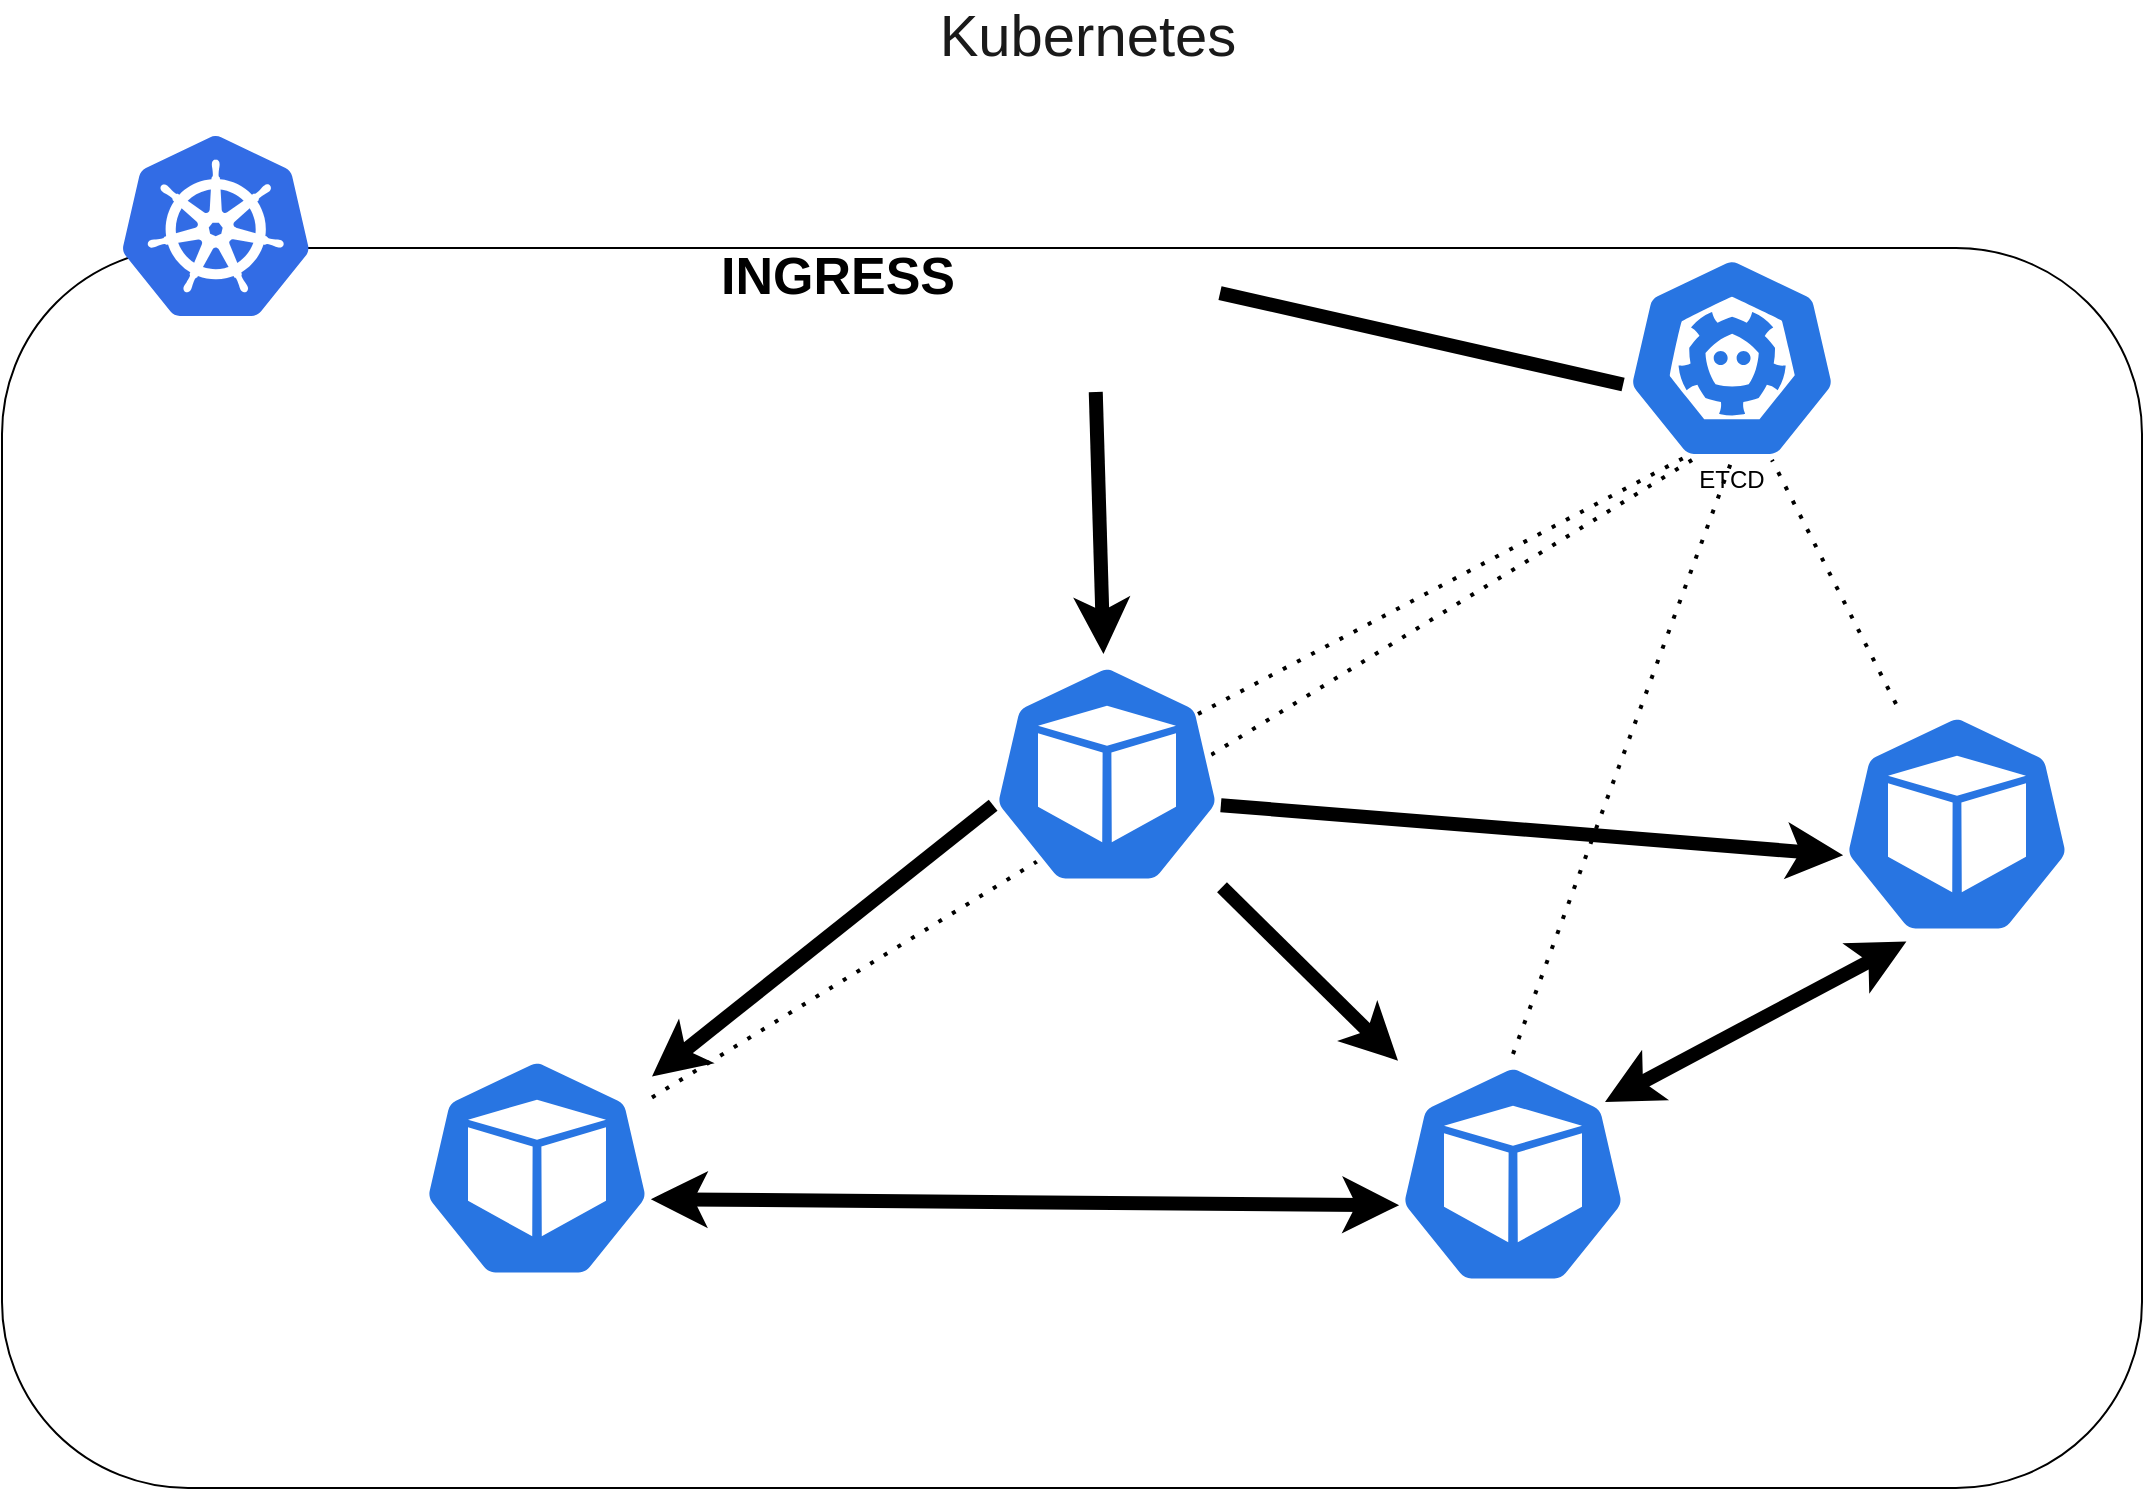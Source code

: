 <mxfile version="14.4.9" type="device"><diagram id="Ht1M8jgEwFfnCIfOTk4-" name="Page-1"><mxGraphModel dx="1240" dy="657" grid="1" gridSize="10" guides="1" tooltips="1" connect="1" arrows="1" fold="1" page="1" pageScale="1" pageWidth="1169" pageHeight="827" math="0" shadow="0"><root><mxCell id="0"/><mxCell id="1" parent="0"/><mxCell id="bcjZC-0cEhcEtz2-tM5e-122" value="" style="rounded=1;whiteSpace=wrap;html=1;fillColor=none;" parent="1" vertex="1"><mxGeometry x="32" y="127" width="1070" height="620" as="geometry"/></mxCell><mxCell id="bcjZC-0cEhcEtz2-tM5e-123" value="" style="aspect=fixed;html=1;points=[];align=center;image;fontSize=12;image=img/lib/mscae/Kubernetes.svg;" parent="1" vertex="1"><mxGeometry x="92" y="71" width="93.75" height="90" as="geometry"/></mxCell><mxCell id="bcjZC-0cEhcEtz2-tM5e-124" value="" style="shape=image;html=1;verticalAlign=top;verticalLabelPosition=bottom;labelBackgroundColor=#ffffff;imageAspect=0;aspect=fixed;image=https://cdn1.iconfinder.com/data/icons/hex-ico/128/ingress.png;fillColor=none;" parent="1" vertex="1"><mxGeometry x="513" y="71" width="128" height="128" as="geometry"/></mxCell><mxCell id="bcjZC-0cEhcEtz2-tM5e-127" value="" style="html=1;dashed=0;whitespace=wrap;fillColor=#2875E2;strokeColor=#ffffff;points=[[0.005,0.63,0],[0.1,0.2,0],[0.9,0.2,0],[0.5,0,0],[0.995,0.63,0],[0.72,0.99,0],[0.5,1,0],[0.28,0.99,0]];shape=mxgraph.kubernetes.icon;prIcon=pod" parent="1" vertex="1"><mxGeometry x="952" y="355" width="115" height="120" as="geometry"/></mxCell><mxCell id="bcjZC-0cEhcEtz2-tM5e-128" value="" style="html=1;dashed=0;whitespace=wrap;fillColor=#2875E2;strokeColor=#ffffff;points=[[0.005,0.63,0],[0.1,0.2,0],[0.9,0.2,0],[0.5,0,0],[0.995,0.63,0],[0.72,0.99,0],[0.5,1,0],[0.28,0.99,0]];shape=mxgraph.kubernetes.icon;prIcon=etcd" parent="1" vertex="1"><mxGeometry x="842" y="131" width="110" height="102" as="geometry"/></mxCell><mxCell id="bcjZC-0cEhcEtz2-tM5e-129" value="" style="html=1;dashed=0;whitespace=wrap;fillColor=#2875E2;strokeColor=#ffffff;points=[[0.005,0.63,0],[0.1,0.2,0],[0.9,0.2,0],[0.5,0,0],[0.995,0.63,0],[0.72,0.99,0],[0.5,1,0],[0.28,0.99,0]];shape=mxgraph.kubernetes.icon;prIcon=pod" parent="1" vertex="1"><mxGeometry x="242" y="527" width="115" height="120" as="geometry"/></mxCell><mxCell id="bcjZC-0cEhcEtz2-tM5e-132" value="&lt;font style=&quot;font-size: 26px&quot;&gt;&lt;b&gt;INGRESS&lt;/b&gt;&lt;/font&gt;" style="text;html=1;strokeColor=none;fillColor=none;align=center;verticalAlign=middle;whiteSpace=wrap;rounded=0;" parent="1" vertex="1"><mxGeometry x="430" y="131" width="40" height="20" as="geometry"/></mxCell><mxCell id="bcjZC-0cEhcEtz2-tM5e-133" value="ETCD" style="text;html=1;strokeColor=none;fillColor=none;align=center;verticalAlign=middle;whiteSpace=wrap;rounded=0;" parent="1" vertex="1"><mxGeometry x="877" y="233" width="40" height="20" as="geometry"/></mxCell><mxCell id="bcjZC-0cEhcEtz2-tM5e-136" value="" style="html=1;dashed=0;whitespace=wrap;fillColor=#2875E2;strokeColor=#ffffff;points=[[0.005,0.63,0],[0.1,0.2,0],[0.9,0.2,0],[0.5,0,0],[0.995,0.63,0],[0.72,0.99,0],[0.5,1,0],[0.28,0.99,0]];shape=mxgraph.kubernetes.icon;prIcon=pod" parent="1" vertex="1"><mxGeometry x="730" y="530" width="115" height="120" as="geometry"/></mxCell><mxCell id="bcjZC-0cEhcEtz2-tM5e-143" value="" style="endArrow=none;dashed=1;html=1;dashPattern=1 3;strokeWidth=2;entryX=1;entryY=0;entryDx=0;entryDy=0;" parent="1" source="bcjZC-0cEhcEtz2-tM5e-127" target="bcjZC-0cEhcEtz2-tM5e-133" edge="1"><mxGeometry width="50" height="50" relative="1" as="geometry"><mxPoint x="1052" y="551" as="sourcePoint"/><mxPoint x="1102" y="501" as="targetPoint"/></mxGeometry></mxCell><mxCell id="bcjZC-0cEhcEtz2-tM5e-144" value="" style="endArrow=none;dashed=1;html=1;dashPattern=1 3;strokeWidth=2;exitX=0.5;exitY=0;exitDx=0;exitDy=0;exitPerimeter=0;entryX=0.5;entryY=0;entryDx=0;entryDy=0;" parent="1" source="bcjZC-0cEhcEtz2-tM5e-136" target="bcjZC-0cEhcEtz2-tM5e-133" edge="1"><mxGeometry width="50" height="50" relative="1" as="geometry"><mxPoint x="962" y="387.775" as="sourcePoint"/><mxPoint x="651.0" y="186.434" as="targetPoint"/></mxGeometry></mxCell><mxCell id="bcjZC-0cEhcEtz2-tM5e-145" value="" style="endArrow=none;dashed=1;html=1;dashPattern=1 3;strokeWidth=2;entryX=0;entryY=0;entryDx=0;entryDy=0;" parent="1" source="bcjZC-0cEhcEtz2-tM5e-129" target="bcjZC-0cEhcEtz2-tM5e-133" edge="1"><mxGeometry width="50" height="50" relative="1" as="geometry"><mxPoint x="972" y="397.775" as="sourcePoint"/><mxPoint x="661.0" y="196.434" as="targetPoint"/></mxGeometry></mxCell><mxCell id="bcjZC-0cEhcEtz2-tM5e-147" value="" style="endArrow=none;html=1;strokeWidth=7;entryX=0.005;entryY=0.63;entryDx=0;entryDy=0;entryPerimeter=0;" parent="1" source="bcjZC-0cEhcEtz2-tM5e-124" target="bcjZC-0cEhcEtz2-tM5e-128" edge="1"><mxGeometry width="50" height="50" relative="1" as="geometry"><mxPoint x="1052" y="551" as="sourcePoint"/><mxPoint x="1102" y="501" as="targetPoint"/></mxGeometry></mxCell><mxCell id="bcjZC-0cEhcEtz2-tM5e-148" value="" style="endArrow=classic;startArrow=classic;html=1;strokeWidth=7;exitX=0.995;exitY=0.63;exitDx=0;exitDy=0;exitPerimeter=0;entryX=0.005;entryY=0.63;entryDx=0;entryDy=0;entryPerimeter=0;" parent="1" source="bcjZC-0cEhcEtz2-tM5e-129" target="bcjZC-0cEhcEtz2-tM5e-136" edge="1"><mxGeometry width="50" height="50" relative="1" as="geometry"><mxPoint x="1052" y="551" as="sourcePoint"/><mxPoint x="1102" y="501" as="targetPoint"/></mxGeometry></mxCell><mxCell id="bcjZC-0cEhcEtz2-tM5e-150" value="" style="endArrow=classic;startArrow=classic;html=1;strokeWidth=7;exitX=0.9;exitY=0.2;exitDx=0;exitDy=0;exitPerimeter=0;entryX=0.28;entryY=0.99;entryDx=0;entryDy=0;entryPerimeter=0;" parent="1" source="bcjZC-0cEhcEtz2-tM5e-136" target="bcjZC-0cEhcEtz2-tM5e-127" edge="1"><mxGeometry width="50" height="50" relative="1" as="geometry"><mxPoint x="941.995" y="541.0" as="sourcePoint"/><mxPoint x="1398.145" y="545.0" as="targetPoint"/></mxGeometry></mxCell><mxCell id="bcjZC-0cEhcEtz2-tM5e-154" value="Kubernetes" style="text;html=1;strokeColor=none;fillColor=none;align=center;verticalAlign=middle;whiteSpace=wrap;rounded=0;fontSize=29;fontColor=#1A1A1A;" parent="1" vertex="1"><mxGeometry x="354.5" y="11" width="440" height="20" as="geometry"/></mxCell><mxCell id="kgtthKoyU2qtPQ4WtC6o-2" value="" style="html=1;dashed=0;whitespace=wrap;fillColor=#2875E2;strokeColor=#ffffff;points=[[0.005,0.63,0],[0.1,0.2,0],[0.9,0.2,0],[0.5,0,0],[0.995,0.63,0],[0.72,0.99,0],[0.5,1,0],[0.28,0.99,0]];shape=mxgraph.kubernetes.icon;prIcon=pod" parent="1" vertex="1"><mxGeometry x="527" y="330" width="115" height="120" as="geometry"/></mxCell><mxCell id="kgtthKoyU2qtPQ4WtC6o-3" value="" style="endArrow=classic;html=1;strokeWidth=7;" parent="1" source="bcjZC-0cEhcEtz2-tM5e-124" target="kgtthKoyU2qtPQ4WtC6o-2" edge="1"><mxGeometry width="50" height="50" relative="1" as="geometry"><mxPoint x="576.415" y="210" as="sourcePoint"/><mxPoint x="576.77" y="366.0" as="targetPoint"/></mxGeometry></mxCell><mxCell id="kgtthKoyU2qtPQ4WtC6o-4" value="" style="endArrow=classic;html=1;strokeWidth=7;exitX=0.005;exitY=0.63;exitDx=0;exitDy=0;exitPerimeter=0;" parent="1" source="kgtthKoyU2qtPQ4WtC6o-2" target="bcjZC-0cEhcEtz2-tM5e-129" edge="1"><mxGeometry width="50" height="50" relative="1" as="geometry"><mxPoint x="588.882" y="209" as="sourcePoint"/><mxPoint x="592.735" y="340" as="targetPoint"/></mxGeometry></mxCell><mxCell id="kgtthKoyU2qtPQ4WtC6o-5" value="" style="endArrow=classic;html=1;strokeWidth=7;" parent="1" source="kgtthKoyU2qtPQ4WtC6o-2" target="bcjZC-0cEhcEtz2-tM5e-136" edge="1"><mxGeometry width="50" height="50" relative="1" as="geometry"><mxPoint x="598.882" y="219" as="sourcePoint"/><mxPoint x="602.735" y="350" as="targetPoint"/></mxGeometry></mxCell><mxCell id="kgtthKoyU2qtPQ4WtC6o-6" value="" style="endArrow=classic;html=1;strokeWidth=7;entryX=0.005;entryY=0.63;entryDx=0;entryDy=0;entryPerimeter=0;exitX=0.995;exitY=0.63;exitDx=0;exitDy=0;exitPerimeter=0;" parent="1" source="kgtthKoyU2qtPQ4WtC6o-2" target="bcjZC-0cEhcEtz2-tM5e-127" edge="1"><mxGeometry width="50" height="50" relative="1" as="geometry"><mxPoint x="608.882" y="229" as="sourcePoint"/><mxPoint x="612.735" y="360" as="targetPoint"/></mxGeometry></mxCell><mxCell id="kgtthKoyU2qtPQ4WtC6o-10" value="" style="endArrow=none;dashed=1;html=1;dashPattern=1 3;strokeWidth=2;entryX=0.28;entryY=0.99;entryDx=0;entryDy=0;entryPerimeter=0;" parent="1" target="bcjZC-0cEhcEtz2-tM5e-128" edge="1"><mxGeometry width="50" height="50" relative="1" as="geometry"><mxPoint x="630" y="360" as="sourcePoint"/><mxPoint x="887" y="243" as="targetPoint"/></mxGeometry></mxCell></root></mxGraphModel></diagram></mxfile>